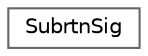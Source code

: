 digraph "Gráfico de Hierarquia de Classes"
{
 // LATEX_PDF_SIZE
  bgcolor="transparent";
  edge [fontname=Helvetica,fontsize=10,labelfontname=Helvetica,labelfontsize=10];
  node [fontname=Helvetica,fontsize=10,shape=box,height=0.2,width=0.4];
  rankdir="LR";
  Node0 [id="Node000000",label="SubrtnSig",height=0.2,width=0.4,color="grey40", fillcolor="white", style="filled",URL="$structSubrtnSig.html",tooltip=" "];
}
